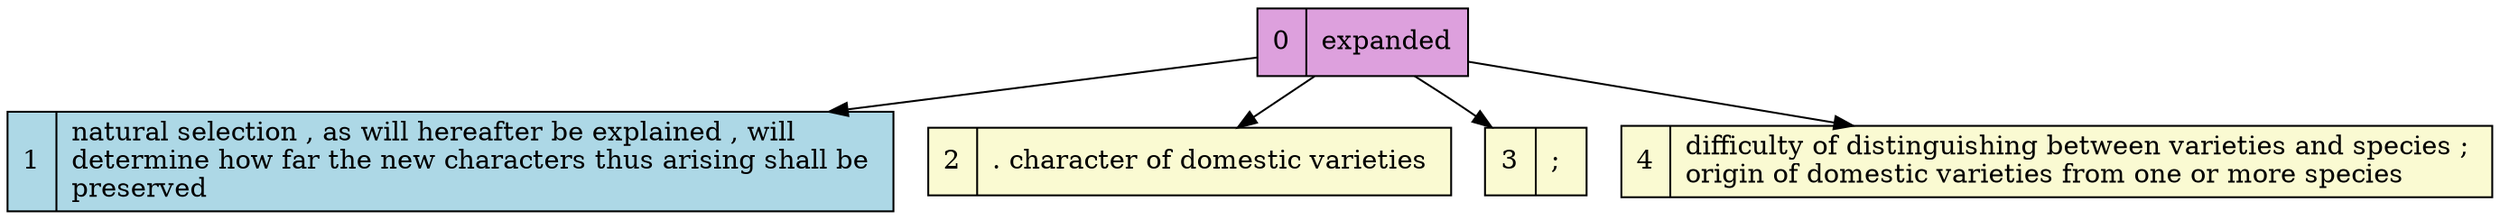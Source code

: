digraph MyGraph {
	ranksep=0.25
	node [shape=record, style=filled]
	
0  ->  1
	0  ->  2
	0  ->  3
	0  ->  4
1 [label="1|natural selection , as will hereafter be explained , will \ldetermine how far the new characters thus arising shall be \lpreserved \l}" tooltip="natural selection , as will hereafter be explained , will determine how far the new characters thus arising shall be preserved \n\n(0, 1, 2, 3)" fillcolor="lightblue"]
2 [label="2|. character of domestic varieties \l}" tooltip=". character of domestic varieties \n\n(3)" fillcolor="lightgoldenrodyellow"]
3 [label="3|; \l}" tooltip="; \n\n(3)" fillcolor="lightgoldenrodyellow"]
4 [label="4|difficulty of distinguishing between varieties and species ; \lorigin of domestic varieties from one or more species \l}" tooltip="difficulty of distinguishing between varieties and species ; origin of domestic varieties from one or more species \n\n(3)" fillcolor="lightgoldenrodyellow"]


0 [label="0|expanded" tooltip="Expanded node" fillcolor="plum"]
0 [label="0|expanded" tooltip="Expanded node" fillcolor="plum"]
0 [label="0|expanded" tooltip="Expanded node" fillcolor="plum"]
0 [label="0|expanded" tooltip="Expanded node" fillcolor="plum"]

}